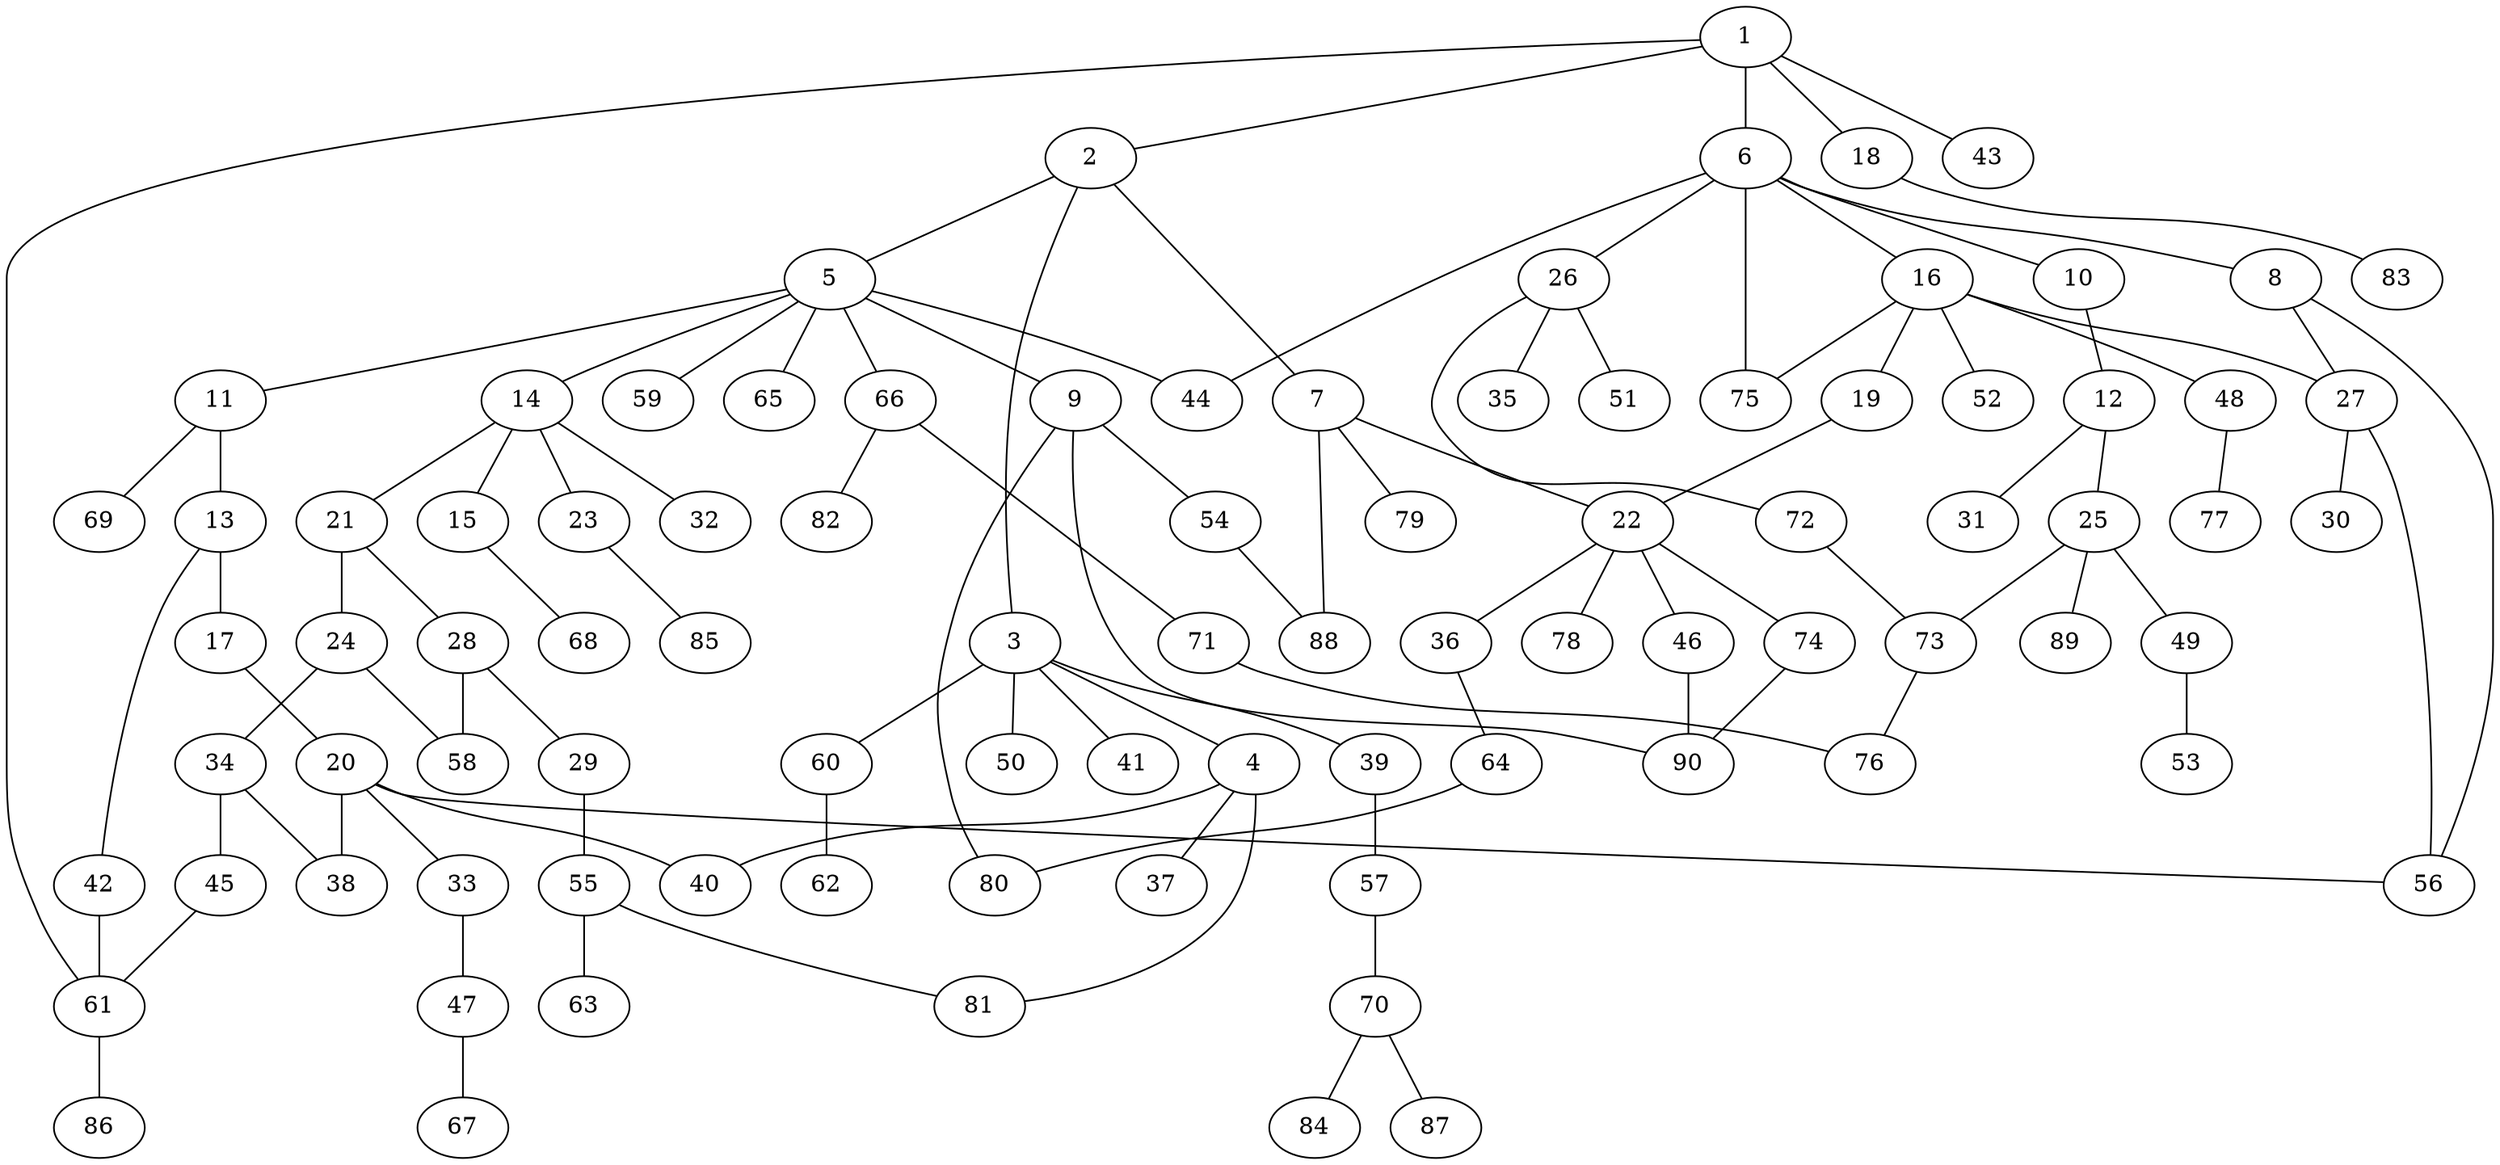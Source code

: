 graph graphname {1--2
1--6
1--18
1--43
1--61
2--3
2--5
2--7
3--4
3--39
3--41
3--50
3--60
4--37
4--40
4--81
5--9
5--11
5--14
5--44
5--59
5--65
5--66
6--8
6--10
6--16
6--26
6--44
6--75
7--22
7--79
7--88
8--27
8--56
9--54
9--80
9--90
10--12
11--13
11--69
12--25
12--31
13--17
13--42
14--15
14--21
14--23
14--32
15--68
16--19
16--27
16--48
16--52
16--75
17--20
18--83
19--22
20--33
20--38
20--40
20--56
21--24
21--28
22--36
22--46
22--74
22--78
23--85
24--34
24--58
25--49
25--73
25--89
26--35
26--51
26--72
27--30
27--56
28--29
28--58
29--55
33--47
34--38
34--45
36--64
39--57
42--61
45--61
46--90
47--67
48--77
49--53
54--88
55--63
55--81
57--70
60--62
61--86
64--80
66--71
66--82
70--84
70--87
71--76
72--73
73--76
74--90
}